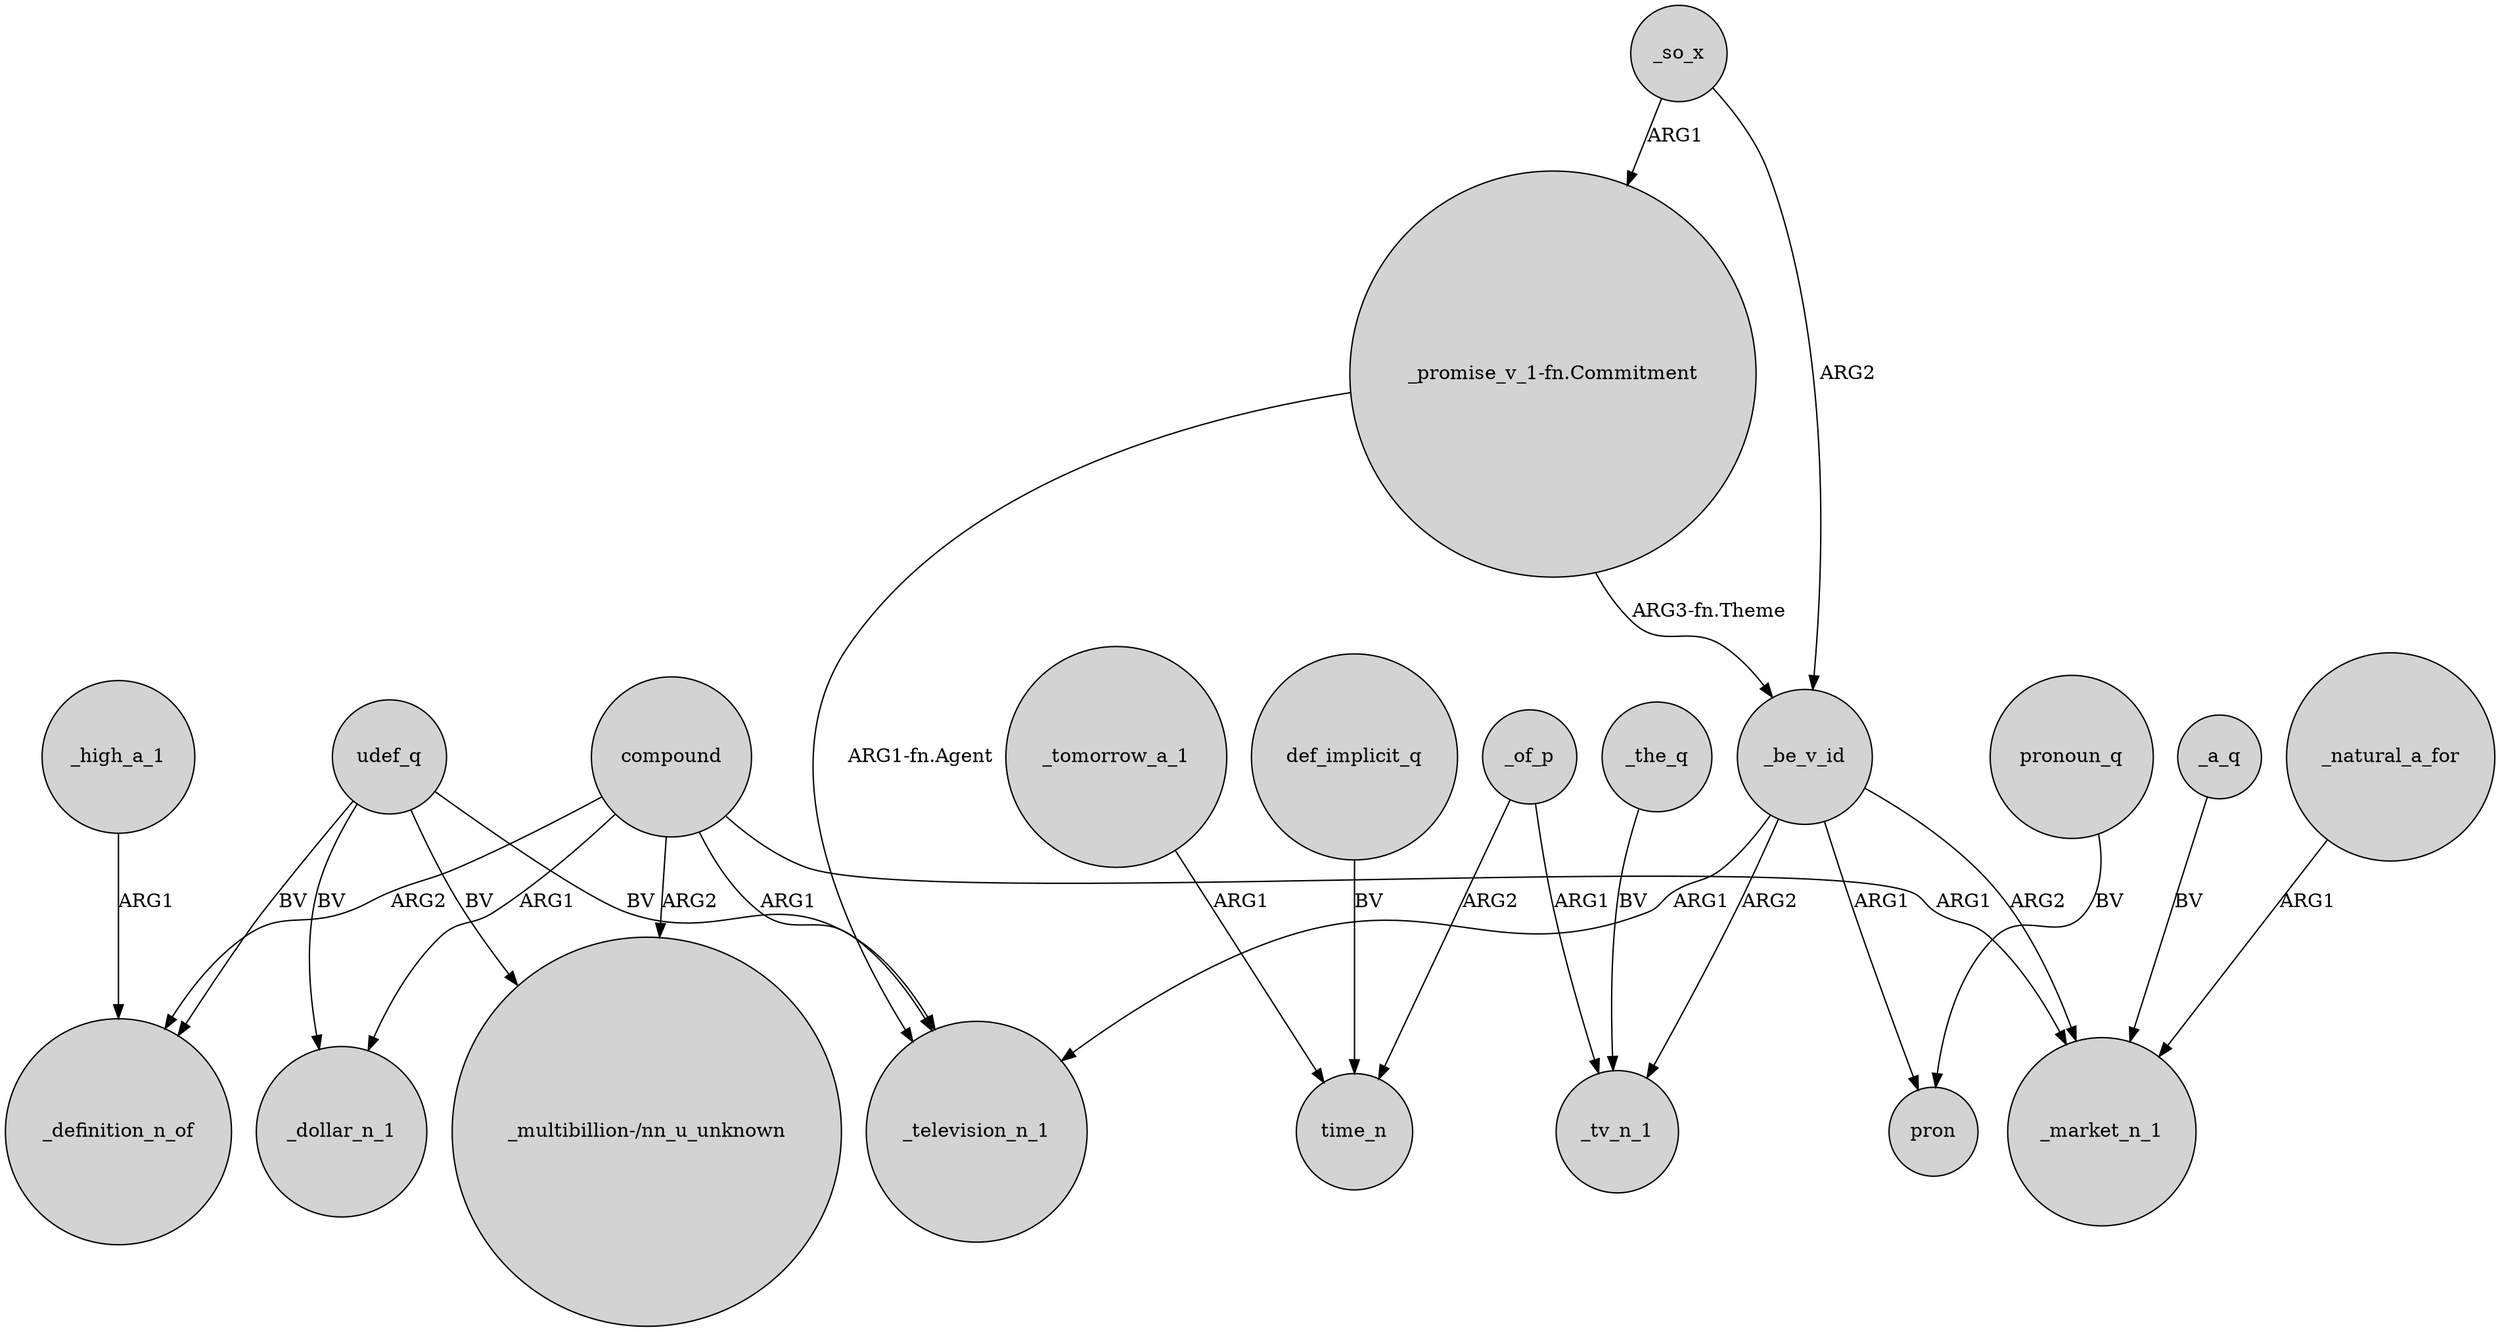 digraph {
	node [shape=circle style=filled]
	udef_q -> "_multibillion-/nn_u_unknown" [label=BV]
	_tomorrow_a_1 -> time_n [label=ARG1]
	udef_q -> _television_n_1 [label=BV]
	_be_v_id -> _tv_n_1 [label=ARG2]
	compound -> _television_n_1 [label=ARG1]
	_of_p -> time_n [label=ARG2]
	compound -> "_multibillion-/nn_u_unknown" [label=ARG2]
	_be_v_id -> _television_n_1 [label=ARG1]
	_so_x -> _be_v_id [label=ARG2]
	_be_v_id -> pron [label=ARG1]
	compound -> _dollar_n_1 [label=ARG1]
	pronoun_q -> pron [label=BV]
	_high_a_1 -> _definition_n_of [label=ARG1]
	_be_v_id -> _market_n_1 [label=ARG2]
	udef_q -> _definition_n_of [label=BV]
	compound -> _definition_n_of [label=ARG2]
	_of_p -> _tv_n_1 [label=ARG1]
	_a_q -> _market_n_1 [label=BV]
	_natural_a_for -> _market_n_1 [label=ARG1]
	compound -> _market_n_1 [label=ARG1]
	_so_x -> "_promise_v_1-fn.Commitment" [label=ARG1]
	_the_q -> _tv_n_1 [label=BV]
	"_promise_v_1-fn.Commitment" -> _television_n_1 [label="ARG1-fn.Agent"]
	udef_q -> _dollar_n_1 [label=BV]
	def_implicit_q -> time_n [label=BV]
	"_promise_v_1-fn.Commitment" -> _be_v_id [label="ARG3-fn.Theme"]
}
